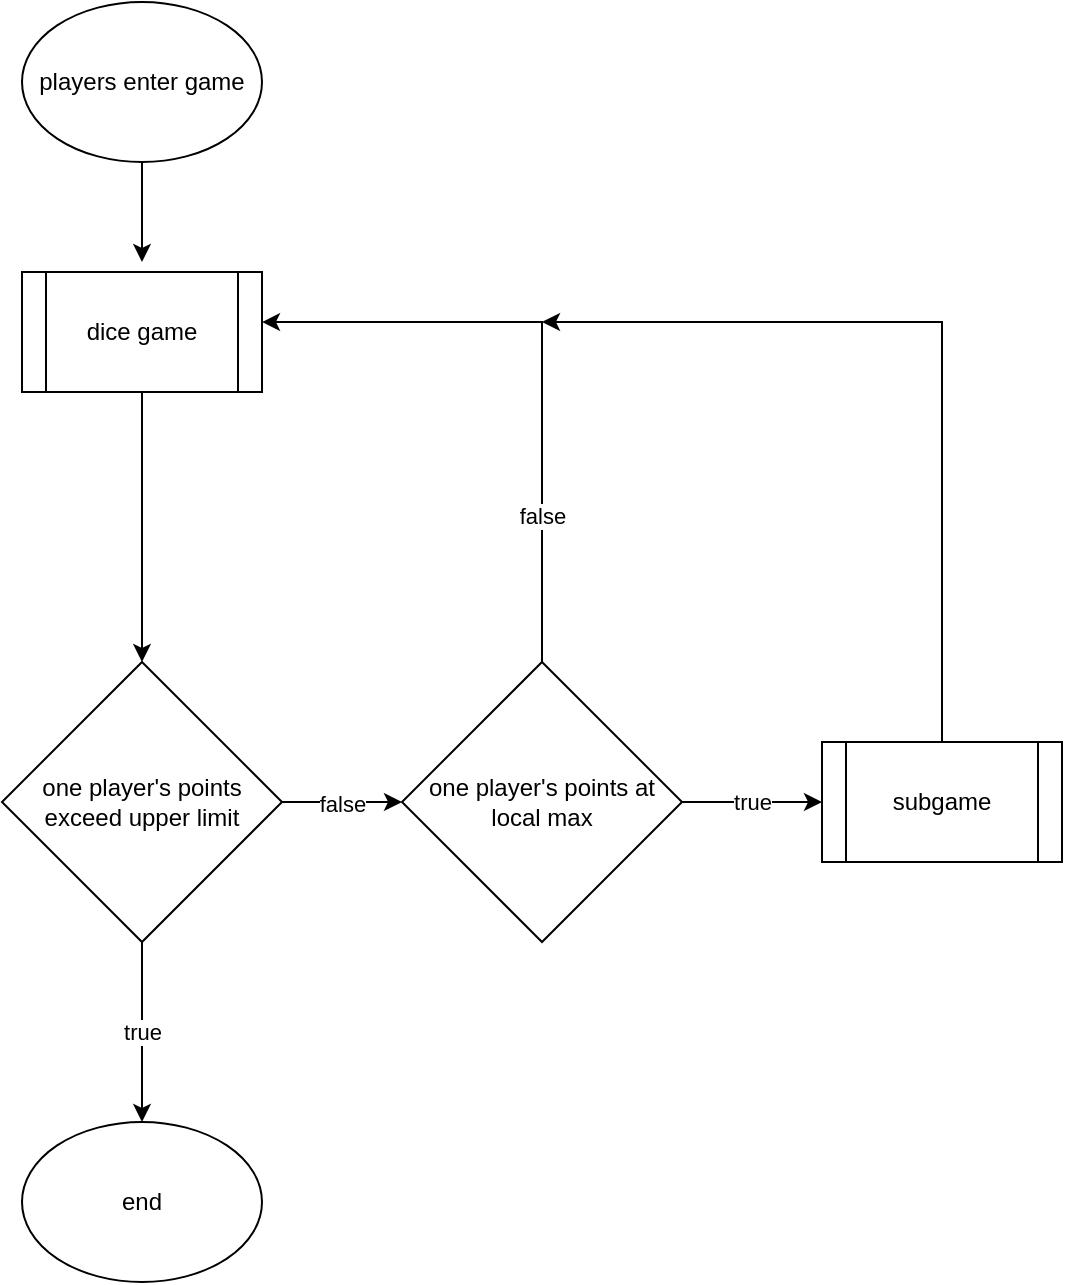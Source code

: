 <mxfile version="13.7.9" type="device" pages="3"><diagram id="C5RBs43oDa-KdzZeNtuy" name="general"><mxGraphModel dx="901" dy="811" grid="1" gridSize="10" guides="1" tooltips="1" connect="1" arrows="1" fold="1" page="1" pageScale="1" pageWidth="827" pageHeight="1169" math="0" shadow="0"><root><mxCell id="WIyWlLk6GJQsqaUBKTNV-0"/><mxCell id="WIyWlLk6GJQsqaUBKTNV-1" parent="WIyWlLk6GJQsqaUBKTNV-0"/><mxCell id="tp0iALgsrYL1ERR6gpd_-3" style="edgeStyle=orthogonalEdgeStyle;rounded=0;orthogonalLoop=1;jettySize=auto;html=1;exitX=0.5;exitY=1;exitDx=0;exitDy=0;entryX=0.5;entryY=0;entryDx=0;entryDy=0;" edge="1" parent="WIyWlLk6GJQsqaUBKTNV-1" source="tp0iALgsrYL1ERR6gpd_-1"><mxGeometry relative="1" as="geometry"><mxPoint x="260" y="250" as="targetPoint"/></mxGeometry></mxCell><mxCell id="tp0iALgsrYL1ERR6gpd_-1" value="players enter game" style="ellipse;whiteSpace=wrap;html=1;" vertex="1" parent="WIyWlLk6GJQsqaUBKTNV-1"><mxGeometry x="200" y="120" width="120" height="80" as="geometry"/></mxCell><mxCell id="RHM6Tpt-jrQRnjP---U2-1" style="edgeStyle=orthogonalEdgeStyle;rounded=0;orthogonalLoop=1;jettySize=auto;html=1;exitX=0.5;exitY=1;exitDx=0;exitDy=0;entryX=0.5;entryY=0;entryDx=0;entryDy=0;" edge="1" parent="WIyWlLk6GJQsqaUBKTNV-1" source="tp0iALgsrYL1ERR6gpd_-18" target="RHM6Tpt-jrQRnjP---U2-0"><mxGeometry relative="1" as="geometry"/></mxCell><mxCell id="tp0iALgsrYL1ERR6gpd_-18" value="dice game" style="shape=process;whiteSpace=wrap;html=1;backgroundOutline=1;" vertex="1" parent="WIyWlLk6GJQsqaUBKTNV-1"><mxGeometry x="200" y="255" width="120" height="60" as="geometry"/></mxCell><mxCell id="RHM6Tpt-jrQRnjP---U2-2" value="true&lt;br&gt;" style="edgeStyle=orthogonalEdgeStyle;rounded=0;orthogonalLoop=1;jettySize=auto;html=1;exitX=0.5;exitY=1;exitDx=0;exitDy=0;entryX=0.5;entryY=0;entryDx=0;entryDy=0;" edge="1" parent="WIyWlLk6GJQsqaUBKTNV-1" source="RHM6Tpt-jrQRnjP---U2-0" target="RHM6Tpt-jrQRnjP---U2-3"><mxGeometry relative="1" as="geometry"><mxPoint x="260" y="640" as="targetPoint"/></mxGeometry></mxCell><mxCell id="RHM6Tpt-jrQRnjP---U2-5" value="false" style="edgeStyle=orthogonalEdgeStyle;rounded=0;orthogonalLoop=1;jettySize=auto;html=1;exitX=1;exitY=0.5;exitDx=0;exitDy=0;" edge="1" parent="WIyWlLk6GJQsqaUBKTNV-1" source="RHM6Tpt-jrQRnjP---U2-0"><mxGeometry relative="1" as="geometry"><mxPoint x="390" y="520.034" as="targetPoint"/></mxGeometry></mxCell><mxCell id="RHM6Tpt-jrQRnjP---U2-0" value="one player's points exceed upper limit" style="rhombus;whiteSpace=wrap;html=1;" vertex="1" parent="WIyWlLk6GJQsqaUBKTNV-1"><mxGeometry x="190" y="450" width="140" height="140" as="geometry"/></mxCell><mxCell id="RHM6Tpt-jrQRnjP---U2-3" value="end" style="ellipse;whiteSpace=wrap;html=1;" vertex="1" parent="WIyWlLk6GJQsqaUBKTNV-1"><mxGeometry x="200" y="680" width="120" height="80" as="geometry"/></mxCell><mxCell id="RHM6Tpt-jrQRnjP---U2-9" style="edgeStyle=orthogonalEdgeStyle;rounded=0;orthogonalLoop=1;jettySize=auto;html=1;exitX=0.5;exitY=0;exitDx=0;exitDy=0;entryX=1;entryY=0.417;entryDx=0;entryDy=0;entryPerimeter=0;" edge="1" parent="WIyWlLk6GJQsqaUBKTNV-1" source="RHM6Tpt-jrQRnjP---U2-6" target="tp0iALgsrYL1ERR6gpd_-18"><mxGeometry relative="1" as="geometry"><mxPoint x="330" y="280" as="targetPoint"/><Array as="points"><mxPoint x="460" y="280"/></Array></mxGeometry></mxCell><mxCell id="RHM6Tpt-jrQRnjP---U2-10" value="false&lt;br&gt;" style="edgeLabel;html=1;align=center;verticalAlign=middle;resizable=0;points=[];" vertex="1" connectable="0" parent="RHM6Tpt-jrQRnjP---U2-9"><mxGeometry x="-0.257" y="1" relative="1" as="geometry"><mxPoint x="0.98" y="41.72" as="offset"/></mxGeometry></mxCell><mxCell id="RHM6Tpt-jrQRnjP---U2-11" value="true" style="edgeStyle=orthogonalEdgeStyle;rounded=0;orthogonalLoop=1;jettySize=auto;html=1;exitX=1;exitY=0.5;exitDx=0;exitDy=0;entryX=0;entryY=0.5;entryDx=0;entryDy=0;" edge="1" parent="WIyWlLk6GJQsqaUBKTNV-1" source="RHM6Tpt-jrQRnjP---U2-6" target="RHM6Tpt-jrQRnjP---U2-12"><mxGeometry relative="1" as="geometry"><mxPoint x="570" y="520" as="targetPoint"/></mxGeometry></mxCell><mxCell id="RHM6Tpt-jrQRnjP---U2-6" value="one player's points at local max" style="rhombus;whiteSpace=wrap;html=1;" vertex="1" parent="WIyWlLk6GJQsqaUBKTNV-1"><mxGeometry x="390" y="450" width="140" height="140" as="geometry"/></mxCell><mxCell id="RHM6Tpt-jrQRnjP---U2-13" style="edgeStyle=orthogonalEdgeStyle;rounded=0;orthogonalLoop=1;jettySize=auto;html=1;exitX=0.5;exitY=0;exitDx=0;exitDy=0;" edge="1" parent="WIyWlLk6GJQsqaUBKTNV-1" source="RHM6Tpt-jrQRnjP---U2-12"><mxGeometry relative="1" as="geometry"><mxPoint x="460" y="280" as="targetPoint"/><Array as="points"><mxPoint x="660" y="280"/><mxPoint x="520" y="280"/></Array></mxGeometry></mxCell><mxCell id="RHM6Tpt-jrQRnjP---U2-12" value="subgame" style="shape=process;whiteSpace=wrap;html=1;backgroundOutline=1;" vertex="1" parent="WIyWlLk6GJQsqaUBKTNV-1"><mxGeometry x="600" y="490" width="120" height="60" as="geometry"/></mxCell></root></mxGraphModel></diagram><diagram id="720jH3SdTTxJrw8u3Bvd" name="dice game detail"><mxGraphModel dx="1307" dy="1176" grid="1" gridSize="10" guides="1" tooltips="1" connect="1" arrows="1" fold="1" page="1" pageScale="1" pageWidth="850" pageHeight="1100" math="0" shadow="0"><root><mxCell id="jXpYYisL4I7GUZcsw94q-0"/><mxCell id="jXpYYisL4I7GUZcsw94q-1" parent="jXpYYisL4I7GUZcsw94q-0"/><mxCell id="ZoOW2zBlAVK41C84ZDoq-0" style="edgeStyle=orthogonalEdgeStyle;rounded=0;orthogonalLoop=1;jettySize=auto;html=1;exitX=0.25;exitY=1;exitDx=0;exitDy=0;entryX=0.5;entryY=0;entryDx=0;entryDy=0;" edge="1" parent="jXpYYisL4I7GUZcsw94q-1" source="ZoOW2zBlAVK41C84ZDoq-3" target="ZoOW2zBlAVK41C84ZDoq-4"><mxGeometry relative="1" as="geometry"><mxPoint x="369.69" y="390" as="targetPoint"/></mxGeometry></mxCell><mxCell id="ZoOW2zBlAVK41C84ZDoq-1" style="edgeStyle=orthogonalEdgeStyle;rounded=0;orthogonalLoop=1;jettySize=auto;html=1;exitX=0.5;exitY=1;exitDx=0;exitDy=0;entryX=0.5;entryY=0;entryDx=0;entryDy=0;" edge="1" parent="jXpYYisL4I7GUZcsw94q-1" source="ZoOW2zBlAVK41C84ZDoq-3" target="ZoOW2zBlAVK41C84ZDoq-5"><mxGeometry relative="1" as="geometry"><mxPoint x="400.034" y="390" as="targetPoint"/></mxGeometry></mxCell><mxCell id="ZoOW2zBlAVK41C84ZDoq-2" style="edgeStyle=orthogonalEdgeStyle;rounded=0;orthogonalLoop=1;jettySize=auto;html=1;exitX=0.75;exitY=1;exitDx=0;exitDy=0;" edge="1" parent="jXpYYisL4I7GUZcsw94q-1" source="ZoOW2zBlAVK41C84ZDoq-3"><mxGeometry relative="1" as="geometry"><mxPoint x="540" y="429" as="targetPoint"/></mxGeometry></mxCell><mxCell id="ZoOW2zBlAVK41C84ZDoq-3" value="user choose" style="shape=process;whiteSpace=wrap;html=1;backgroundOutline=1;" vertex="1" parent="jXpYYisL4I7GUZcsw94q-1"><mxGeometry x="340" y="270" width="120" height="60" as="geometry"/></mxCell><mxCell id="D4pThLa3Fv-fMtekhhq5-1" style="edgeStyle=orthogonalEdgeStyle;rounded=0;orthogonalLoop=1;jettySize=auto;html=1;exitX=0.5;exitY=1;exitDx=0;exitDy=0;" edge="1" parent="jXpYYisL4I7GUZcsw94q-1" source="ZoOW2zBlAVK41C84ZDoq-4"><mxGeometry relative="1" as="geometry"><mxPoint x="400" y="560" as="targetPoint"/></mxGeometry></mxCell><mxCell id="ZoOW2zBlAVK41C84ZDoq-4" value="dice game option 1" style="shape=process;whiteSpace=wrap;html=1;backgroundOutline=1;" vertex="1" parent="jXpYYisL4I7GUZcsw94q-1"><mxGeometry x="200" y="430" width="120" height="60" as="geometry"/></mxCell><mxCell id="D4pThLa3Fv-fMtekhhq5-0" style="edgeStyle=orthogonalEdgeStyle;rounded=0;orthogonalLoop=1;jettySize=auto;html=1;exitX=0.5;exitY=1;exitDx=0;exitDy=0;" edge="1" parent="jXpYYisL4I7GUZcsw94q-1" source="ZoOW2zBlAVK41C84ZDoq-5"><mxGeometry relative="1" as="geometry"><mxPoint x="400" y="560" as="targetPoint"/></mxGeometry></mxCell><mxCell id="ZoOW2zBlAVK41C84ZDoq-5" value="dice game option 2" style="shape=process;whiteSpace=wrap;html=1;backgroundOutline=1;" vertex="1" parent="jXpYYisL4I7GUZcsw94q-1"><mxGeometry x="340" y="430" width="120" height="60" as="geometry"/></mxCell><mxCell id="D4pThLa3Fv-fMtekhhq5-2" style="edgeStyle=orthogonalEdgeStyle;rounded=0;orthogonalLoop=1;jettySize=auto;html=1;exitX=0.5;exitY=1;exitDx=0;exitDy=0;" edge="1" parent="jXpYYisL4I7GUZcsw94q-1" source="ZoOW2zBlAVK41C84ZDoq-6"><mxGeometry relative="1" as="geometry"><mxPoint x="400" y="560" as="targetPoint"/></mxGeometry></mxCell><mxCell id="ZoOW2zBlAVK41C84ZDoq-6" value="dice game option 3" style="shape=process;whiteSpace=wrap;html=1;backgroundOutline=1;" vertex="1" parent="jXpYYisL4I7GUZcsw94q-1"><mxGeometry x="480" y="430" width="120" height="60" as="geometry"/></mxCell><mxCell id="AnjIXLr5yC3h3txpdliY-0" value="" style="endArrow=classic;html=1;entryX=0.5;entryY=0;entryDx=0;entryDy=0;" edge="1" parent="jXpYYisL4I7GUZcsw94q-1"><mxGeometry width="50" height="50" relative="1" as="geometry"><mxPoint x="400" y="200" as="sourcePoint"/><mxPoint x="400" y="270" as="targetPoint"/></mxGeometry></mxCell></root></mxGraphModel></diagram><diagram id="Bq7vp2tA5DhdUlFOyB1X" name="subgame detail"><mxGraphModel dx="1307" dy="1176" grid="1" gridSize="10" guides="1" tooltips="1" connect="1" arrows="1" fold="1" page="1" pageScale="1" pageWidth="850" pageHeight="1100" math="0" shadow="0"><root><mxCell id="PDYK4s8g7OD-B0XTDW-o-0"/><mxCell id="PDYK4s8g7OD-B0XTDW-o-1" parent="PDYK4s8g7OD-B0XTDW-o-0"/><mxCell id="E3UU7A2ztXkK2yd22ePk-2" style="edgeStyle=orthogonalEdgeStyle;rounded=0;orthogonalLoop=1;jettySize=auto;html=1;exitX=0.5;exitY=1;exitDx=0;exitDy=0;entryX=0.5;entryY=0;entryDx=0;entryDy=0;" edge="1" parent="PDYK4s8g7OD-B0XTDW-o-1" source="E3UU7A2ztXkK2yd22ePk-0" target="E3UU7A2ztXkK2yd22ePk-1"><mxGeometry relative="1" as="geometry"/></mxCell><mxCell id="E3UU7A2ztXkK2yd22ePk-0" value="some function that decide which subgrame to play" style="shape=process;whiteSpace=wrap;html=1;backgroundOutline=1;" vertex="1" parent="PDYK4s8g7OD-B0XTDW-o-1"><mxGeometry x="300" y="270" width="200" height="110" as="geometry"/></mxCell><mxCell id="E3UU7A2ztXkK2yd22ePk-3" style="edgeStyle=orthogonalEdgeStyle;rounded=0;orthogonalLoop=1;jettySize=auto;html=1;exitX=0.5;exitY=1;exitDx=0;exitDy=0;" edge="1" parent="PDYK4s8g7OD-B0XTDW-o-1" source="E3UU7A2ztXkK2yd22ePk-1"><mxGeometry relative="1" as="geometry"><mxPoint x="400" y="540" as="targetPoint"/></mxGeometry></mxCell><mxCell id="E3UU7A2ztXkK2yd22ePk-1" value="the corresponding subgame" style="shape=process;whiteSpace=wrap;html=1;backgroundOutline=1;" vertex="1" parent="PDYK4s8g7OD-B0XTDW-o-1"><mxGeometry x="340" y="440" width="120" height="60" as="geometry"/></mxCell><mxCell id="E3UU7A2ztXkK2yd22ePk-4" value="" style="endArrow=classic;html=1;entryX=0.5;entryY=0;entryDx=0;entryDy=0;" edge="1" parent="PDYK4s8g7OD-B0XTDW-o-1" target="E3UU7A2ztXkK2yd22ePk-0"><mxGeometry width="50" height="50" relative="1" as="geometry"><mxPoint x="400" y="200" as="sourcePoint"/><mxPoint x="425" y="170" as="targetPoint"/></mxGeometry></mxCell></root></mxGraphModel></diagram></mxfile>